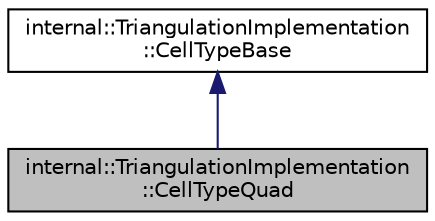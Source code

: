 digraph "internal::TriangulationImplementation::CellTypeQuad"
{
 // LATEX_PDF_SIZE
  edge [fontname="Helvetica",fontsize="10",labelfontname="Helvetica",labelfontsize="10"];
  node [fontname="Helvetica",fontsize="10",shape=record];
  Node1 [label="internal::TriangulationImplementation\l::CellTypeQuad",height=0.2,width=0.4,color="black", fillcolor="grey75", style="filled", fontcolor="black",tooltip=" "];
  Node2 -> Node1 [dir="back",color="midnightblue",fontsize="10",style="solid",fontname="Helvetica"];
  Node2 [label="internal::TriangulationImplementation\l::CellTypeBase",height=0.2,width=0.4,color="black", fillcolor="white", style="filled",URL="$structinternal_1_1TriangulationImplementation_1_1CellTypeBase.html",tooltip=" "];
}
